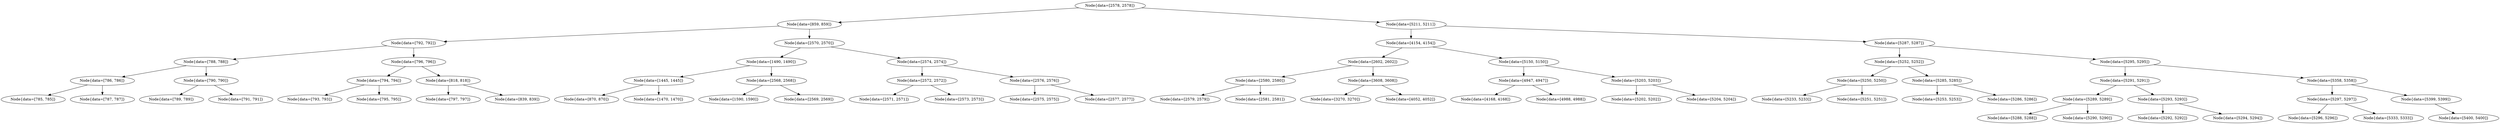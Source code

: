 digraph G{
1308566751 [label="Node{data=[2578, 2578]}"]
1308566751 -> 1010047572
1010047572 [label="Node{data=[859, 859]}"]
1010047572 -> 1598137030
1598137030 [label="Node{data=[792, 792]}"]
1598137030 -> 843737390
843737390 [label="Node{data=[788, 788]}"]
843737390 -> 103250532
103250532 [label="Node{data=[786, 786]}"]
103250532 -> 442312270
442312270 [label="Node{data=[785, 785]}"]
103250532 -> 1222176849
1222176849 [label="Node{data=[787, 787]}"]
843737390 -> 691725181
691725181 [label="Node{data=[790, 790]}"]
691725181 -> 351492196
351492196 [label="Node{data=[789, 789]}"]
691725181 -> 1743746018
1743746018 [label="Node{data=[791, 791]}"]
1598137030 -> 1748651318
1748651318 [label="Node{data=[796, 796]}"]
1748651318 -> 375745095
375745095 [label="Node{data=[794, 794]}"]
375745095 -> 408625303
408625303 [label="Node{data=[793, 793]}"]
375745095 -> 79114269
79114269 [label="Node{data=[795, 795]}"]
1748651318 -> 1046384192
1046384192 [label="Node{data=[818, 818]}"]
1046384192 -> 55897246
55897246 [label="Node{data=[797, 797]}"]
1046384192 -> 1120545787
1120545787 [label="Node{data=[839, 839]}"]
1010047572 -> 2143345767
2143345767 [label="Node{data=[2570, 2570]}"]
2143345767 -> 891707729
891707729 [label="Node{data=[1490, 1490]}"]
891707729 -> 296897399
296897399 [label="Node{data=[1445, 1445]}"]
296897399 -> 45367113
45367113 [label="Node{data=[870, 870]}"]
296897399 -> 2070870172
2070870172 [label="Node{data=[1470, 1470]}"]
891707729 -> 2101617225
2101617225 [label="Node{data=[2568, 2568]}"]
2101617225 -> 2125342565
2125342565 [label="Node{data=[1590, 1590]}"]
2101617225 -> 1564672398
1564672398 [label="Node{data=[2569, 2569]}"]
2143345767 -> 1365620898
1365620898 [label="Node{data=[2574, 2574]}"]
1365620898 -> 233807533
233807533 [label="Node{data=[2572, 2572]}"]
233807533 -> 49612154
49612154 [label="Node{data=[2571, 2571]}"]
233807533 -> 1207905243
1207905243 [label="Node{data=[2573, 2573]}"]
1365620898 -> 1000553262
1000553262 [label="Node{data=[2576, 2576]}"]
1000553262 -> 1254674433
1254674433 [label="Node{data=[2575, 2575]}"]
1000553262 -> 1614598903
1614598903 [label="Node{data=[2577, 2577]}"]
1308566751 -> 1587776728
1587776728 [label="Node{data=[5211, 5211]}"]
1587776728 -> 2096871017
2096871017 [label="Node{data=[4154, 4154]}"]
2096871017 -> 1891576111
1891576111 [label="Node{data=[2602, 2602]}"]
1891576111 -> 1989338789
1989338789 [label="Node{data=[2580, 2580]}"]
1989338789 -> 873820643
873820643 [label="Node{data=[2579, 2579]}"]
1989338789 -> 368890358
368890358 [label="Node{data=[2581, 2581]}"]
1891576111 -> 478377015
478377015 [label="Node{data=[3608, 3608]}"]
478377015 -> 2101677772
2101677772 [label="Node{data=[3270, 3270]}"]
478377015 -> 1656808174
1656808174 [label="Node{data=[4052, 4052]}"]
2096871017 -> 289467425
289467425 [label="Node{data=[5150, 5150]}"]
289467425 -> 384106738
384106738 [label="Node{data=[4947, 4947]}"]
384106738 -> 1124290444
1124290444 [label="Node{data=[4168, 4168]}"]
384106738 -> 640746128
640746128 [label="Node{data=[4988, 4988]}"]
289467425 -> 805753747
805753747 [label="Node{data=[5203, 5203]}"]
805753747 -> 240826353
240826353 [label="Node{data=[5202, 5202]}"]
805753747 -> 1467803289
1467803289 [label="Node{data=[5204, 5204]}"]
1587776728 -> 2037861220
2037861220 [label="Node{data=[5287, 5287]}"]
2037861220 -> 2137757074
2137757074 [label="Node{data=[5252, 5252]}"]
2137757074 -> 609570993
609570993 [label="Node{data=[5250, 5250]}"]
609570993 -> 346894988
346894988 [label="Node{data=[5233, 5233]}"]
609570993 -> 1463969558
1463969558 [label="Node{data=[5251, 5251]}"]
2137757074 -> 1948692329
1948692329 [label="Node{data=[5285, 5285]}"]
1948692329 -> 2054732164
2054732164 [label="Node{data=[5253, 5253]}"]
1948692329 -> 129817877
129817877 [label="Node{data=[5286, 5286]}"]
2037861220 -> 1132617763
1132617763 [label="Node{data=[5295, 5295]}"]
1132617763 -> 35570397
35570397 [label="Node{data=[5291, 5291]}"]
35570397 -> 1024847747
1024847747 [label="Node{data=[5289, 5289]}"]
1024847747 -> 1545656641
1545656641 [label="Node{data=[5288, 5288]}"]
1024847747 -> 208877982
208877982 [label="Node{data=[5290, 5290]}"]
35570397 -> 2022644455
2022644455 [label="Node{data=[5293, 5293]}"]
2022644455 -> 1794415490
1794415490 [label="Node{data=[5292, 5292]}"]
2022644455 -> 818199884
818199884 [label="Node{data=[5294, 5294]}"]
1132617763 -> 636407043
636407043 [label="Node{data=[5358, 5358]}"]
636407043 -> 624337787
624337787 [label="Node{data=[5297, 5297]}"]
624337787 -> 1800406228
1800406228 [label="Node{data=[5296, 5296]}"]
624337787 -> 2121005615
2121005615 [label="Node{data=[5333, 5333]}"]
636407043 -> 759080500
759080500 [label="Node{data=[5399, 5399]}"]
759080500 -> 1032054163
1032054163 [label="Node{data=[5400, 5400]}"]
}